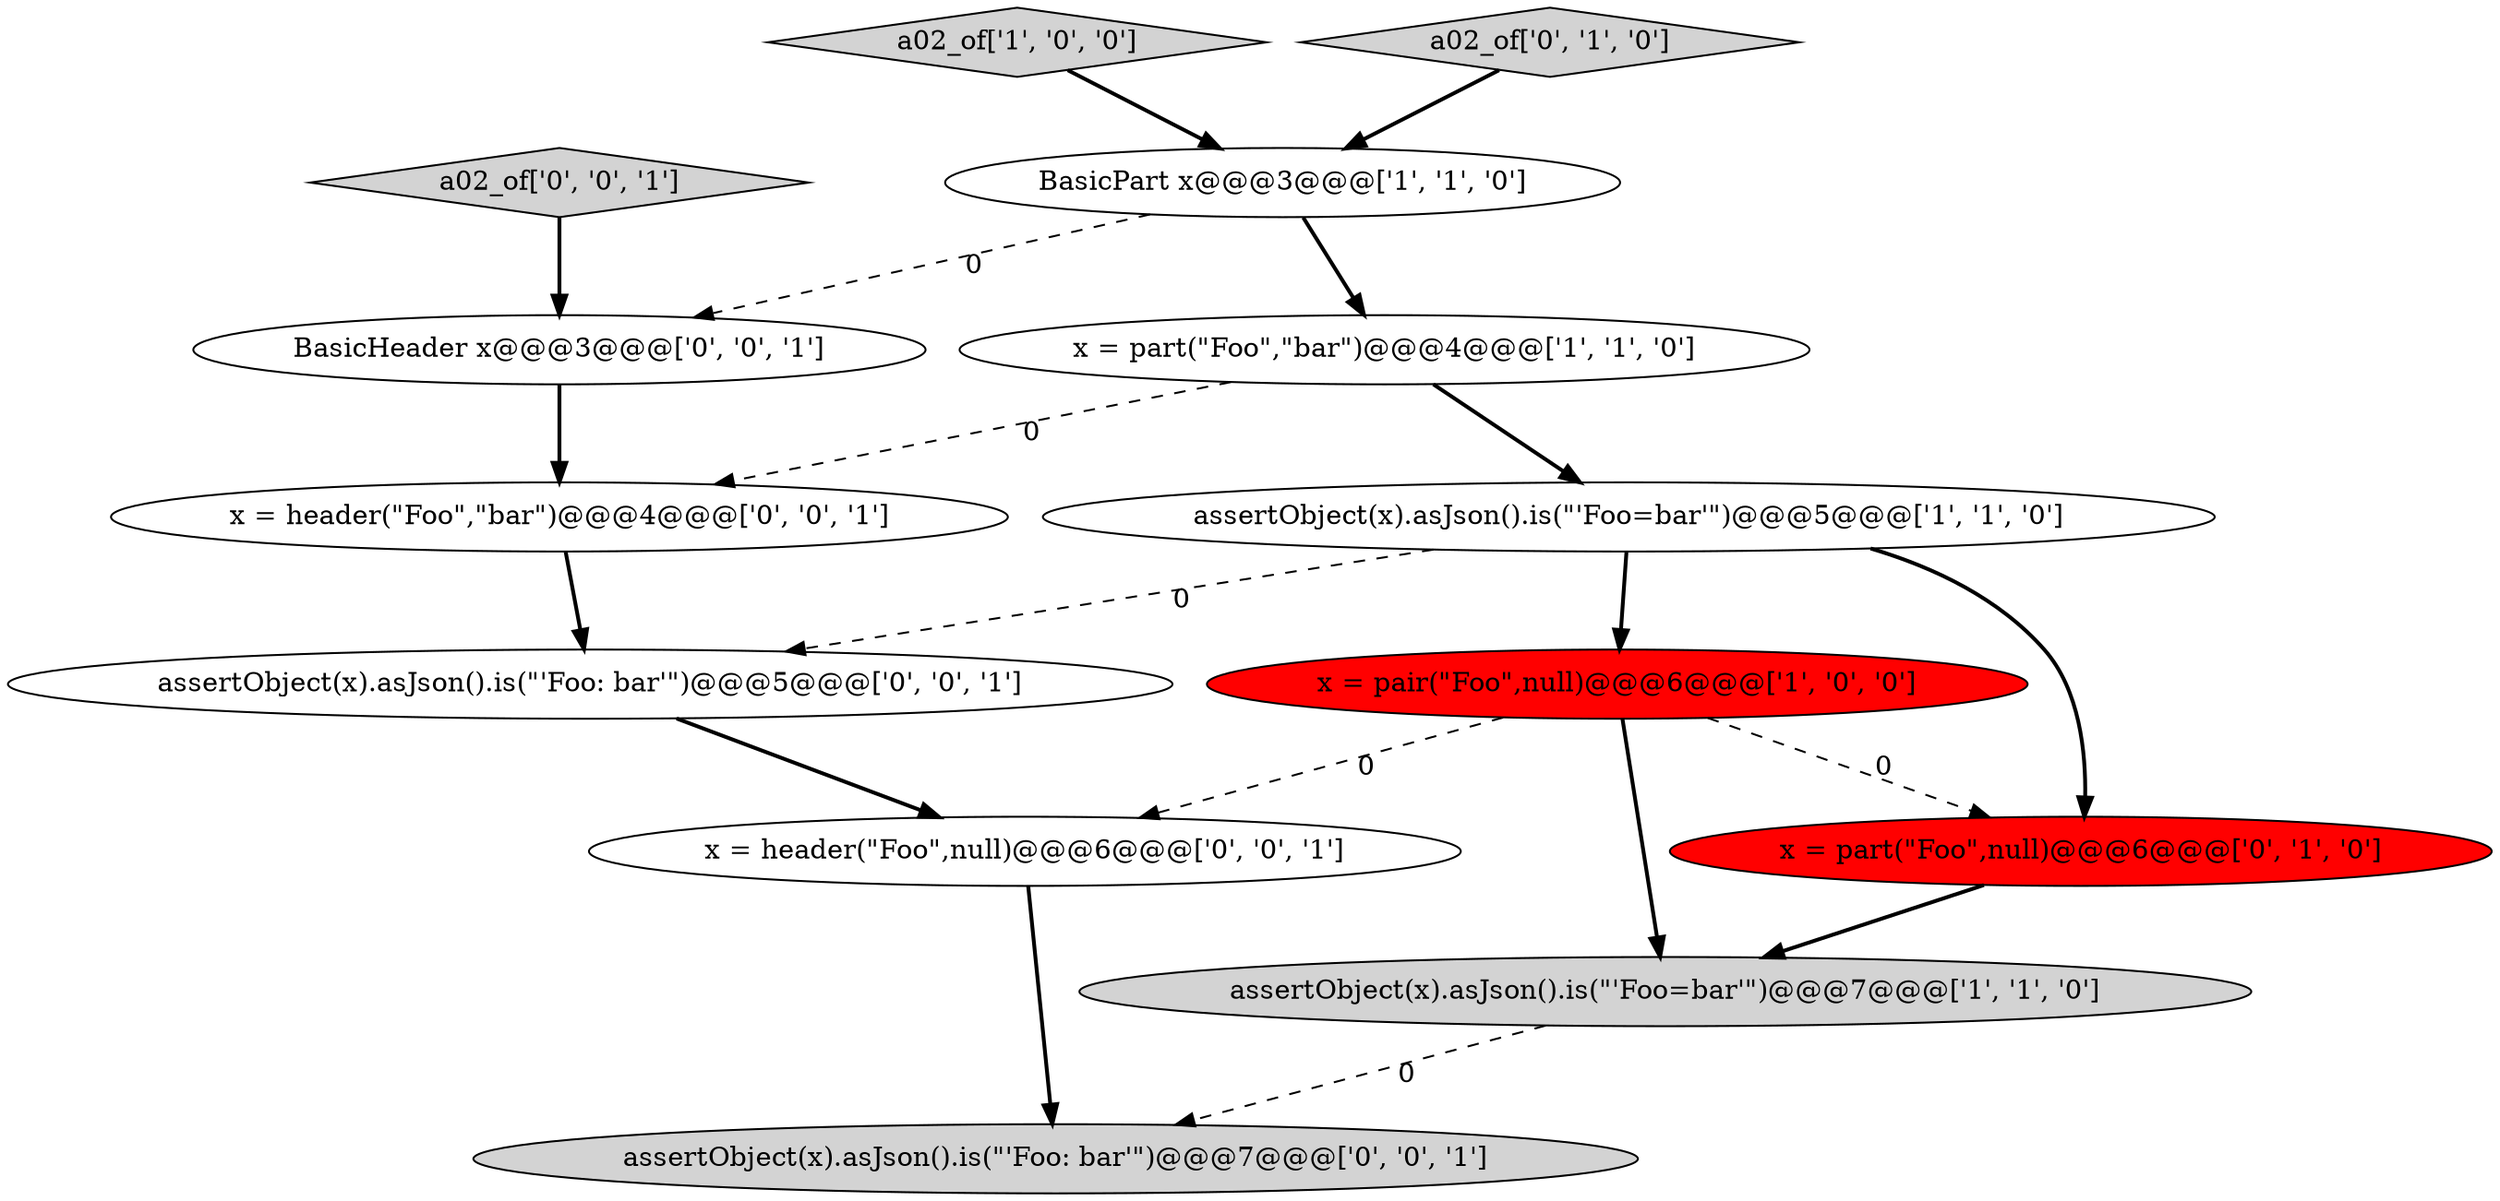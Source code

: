 digraph {
5 [style = filled, label = "assertObject(x).asJson().is(\"'Foo=bar'\")@@@5@@@['1', '1', '0']", fillcolor = white, shape = ellipse image = "AAA0AAABBB1BBB"];
4 [style = filled, label = "x = part(\"Foo\",\"bar\")@@@4@@@['1', '1', '0']", fillcolor = white, shape = ellipse image = "AAA0AAABBB1BBB"];
8 [style = filled, label = "x = header(\"Foo\",null)@@@6@@@['0', '0', '1']", fillcolor = white, shape = ellipse image = "AAA0AAABBB3BBB"];
3 [style = filled, label = "x = pair(\"Foo\",null)@@@6@@@['1', '0', '0']", fillcolor = red, shape = ellipse image = "AAA1AAABBB1BBB"];
1 [style = filled, label = "a02_of['1', '0', '0']", fillcolor = lightgray, shape = diamond image = "AAA0AAABBB1BBB"];
2 [style = filled, label = "assertObject(x).asJson().is(\"'Foo=bar'\")@@@7@@@['1', '1', '0']", fillcolor = lightgray, shape = ellipse image = "AAA0AAABBB1BBB"];
12 [style = filled, label = "BasicHeader x@@@3@@@['0', '0', '1']", fillcolor = white, shape = ellipse image = "AAA0AAABBB3BBB"];
6 [style = filled, label = "x = part(\"Foo\",null)@@@6@@@['0', '1', '0']", fillcolor = red, shape = ellipse image = "AAA1AAABBB2BBB"];
0 [style = filled, label = "BasicPart x@@@3@@@['1', '1', '0']", fillcolor = white, shape = ellipse image = "AAA0AAABBB1BBB"];
13 [style = filled, label = "assertObject(x).asJson().is(\"'Foo: bar'\")@@@7@@@['0', '0', '1']", fillcolor = lightgray, shape = ellipse image = "AAA0AAABBB3BBB"];
10 [style = filled, label = "x = header(\"Foo\",\"bar\")@@@4@@@['0', '0', '1']", fillcolor = white, shape = ellipse image = "AAA0AAABBB3BBB"];
11 [style = filled, label = "a02_of['0', '0', '1']", fillcolor = lightgray, shape = diamond image = "AAA0AAABBB3BBB"];
9 [style = filled, label = "assertObject(x).asJson().is(\"'Foo: bar'\")@@@5@@@['0', '0', '1']", fillcolor = white, shape = ellipse image = "AAA0AAABBB3BBB"];
7 [style = filled, label = "a02_of['0', '1', '0']", fillcolor = lightgray, shape = diamond image = "AAA0AAABBB2BBB"];
5->3 [style = bold, label=""];
3->8 [style = dashed, label="0"];
5->9 [style = dashed, label="0"];
10->9 [style = bold, label=""];
7->0 [style = bold, label=""];
12->10 [style = bold, label=""];
11->12 [style = bold, label=""];
1->0 [style = bold, label=""];
3->6 [style = dashed, label="0"];
5->6 [style = bold, label=""];
3->2 [style = bold, label=""];
0->12 [style = dashed, label="0"];
4->10 [style = dashed, label="0"];
9->8 [style = bold, label=""];
0->4 [style = bold, label=""];
4->5 [style = bold, label=""];
2->13 [style = dashed, label="0"];
8->13 [style = bold, label=""];
6->2 [style = bold, label=""];
}
